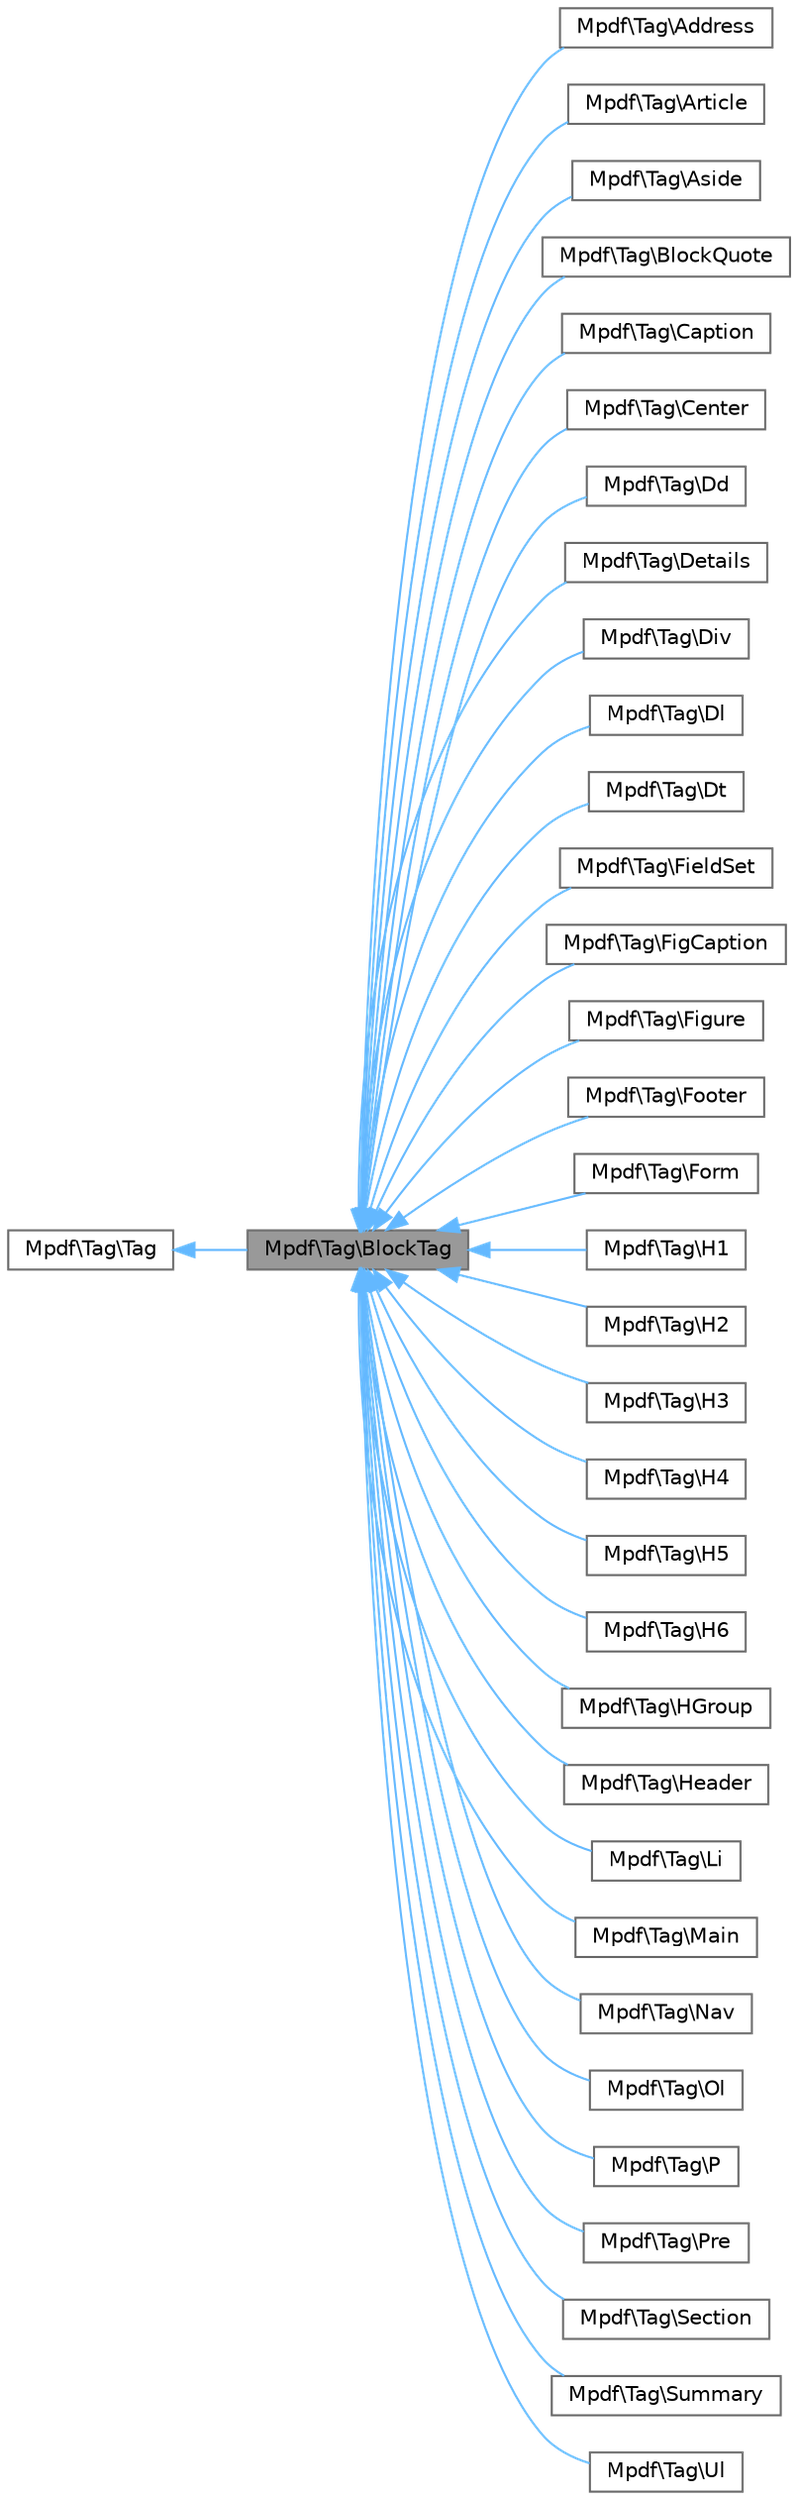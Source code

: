 digraph "Mpdf\Tag\BlockTag"
{
 // LATEX_PDF_SIZE
  bgcolor="transparent";
  edge [fontname=Helvetica,fontsize=10,labelfontname=Helvetica,labelfontsize=10];
  node [fontname=Helvetica,fontsize=10,shape=box,height=0.2,width=0.4];
  rankdir="LR";
  Node1 [id="Node000001",label="Mpdf\\Tag\\BlockTag",height=0.2,width=0.4,color="gray40", fillcolor="grey60", style="filled", fontcolor="black",tooltip=" "];
  Node2 -> Node1 [id="edge1_Node000001_Node000002",dir="back",color="steelblue1",style="solid",tooltip=" "];
  Node2 [id="Node000002",label="Mpdf\\Tag\\Tag",height=0.2,width=0.4,color="gray40", fillcolor="white", style="filled",URL="$classMpdf_1_1Tag_1_1Tag.html",tooltip=" "];
  Node1 -> Node3 [id="edge2_Node000001_Node000003",dir="back",color="steelblue1",style="solid",tooltip=" "];
  Node3 [id="Node000003",label="Mpdf\\Tag\\Address",height=0.2,width=0.4,color="gray40", fillcolor="white", style="filled",URL="$classMpdf_1_1Tag_1_1Address.html",tooltip=" "];
  Node1 -> Node4 [id="edge3_Node000001_Node000004",dir="back",color="steelblue1",style="solid",tooltip=" "];
  Node4 [id="Node000004",label="Mpdf\\Tag\\Article",height=0.2,width=0.4,color="gray40", fillcolor="white", style="filled",URL="$classMpdf_1_1Tag_1_1Article.html",tooltip=" "];
  Node1 -> Node5 [id="edge4_Node000001_Node000005",dir="back",color="steelblue1",style="solid",tooltip=" "];
  Node5 [id="Node000005",label="Mpdf\\Tag\\Aside",height=0.2,width=0.4,color="gray40", fillcolor="white", style="filled",URL="$classMpdf_1_1Tag_1_1Aside.html",tooltip=" "];
  Node1 -> Node6 [id="edge5_Node000001_Node000006",dir="back",color="steelblue1",style="solid",tooltip=" "];
  Node6 [id="Node000006",label="Mpdf\\Tag\\BlockQuote",height=0.2,width=0.4,color="gray40", fillcolor="white", style="filled",URL="$classMpdf_1_1Tag_1_1BlockQuote.html",tooltip=" "];
  Node1 -> Node7 [id="edge6_Node000001_Node000007",dir="back",color="steelblue1",style="solid",tooltip=" "];
  Node7 [id="Node000007",label="Mpdf\\Tag\\Caption",height=0.2,width=0.4,color="gray40", fillcolor="white", style="filled",URL="$classMpdf_1_1Tag_1_1Caption.html",tooltip=" "];
  Node1 -> Node8 [id="edge7_Node000001_Node000008",dir="back",color="steelblue1",style="solid",tooltip=" "];
  Node8 [id="Node000008",label="Mpdf\\Tag\\Center",height=0.2,width=0.4,color="gray40", fillcolor="white", style="filled",URL="$classMpdf_1_1Tag_1_1Center.html",tooltip=" "];
  Node1 -> Node9 [id="edge8_Node000001_Node000009",dir="back",color="steelblue1",style="solid",tooltip=" "];
  Node9 [id="Node000009",label="Mpdf\\Tag\\Dd",height=0.2,width=0.4,color="gray40", fillcolor="white", style="filled",URL="$classMpdf_1_1Tag_1_1Dd.html",tooltip=" "];
  Node1 -> Node10 [id="edge9_Node000001_Node000010",dir="back",color="steelblue1",style="solid",tooltip=" "];
  Node10 [id="Node000010",label="Mpdf\\Tag\\Details",height=0.2,width=0.4,color="gray40", fillcolor="white", style="filled",URL="$classMpdf_1_1Tag_1_1Details.html",tooltip=" "];
  Node1 -> Node11 [id="edge10_Node000001_Node000011",dir="back",color="steelblue1",style="solid",tooltip=" "];
  Node11 [id="Node000011",label="Mpdf\\Tag\\Div",height=0.2,width=0.4,color="gray40", fillcolor="white", style="filled",URL="$classMpdf_1_1Tag_1_1Div.html",tooltip=" "];
  Node1 -> Node12 [id="edge11_Node000001_Node000012",dir="back",color="steelblue1",style="solid",tooltip=" "];
  Node12 [id="Node000012",label="Mpdf\\Tag\\Dl",height=0.2,width=0.4,color="gray40", fillcolor="white", style="filled",URL="$classMpdf_1_1Tag_1_1Dl.html",tooltip=" "];
  Node1 -> Node13 [id="edge12_Node000001_Node000013",dir="back",color="steelblue1",style="solid",tooltip=" "];
  Node13 [id="Node000013",label="Mpdf\\Tag\\Dt",height=0.2,width=0.4,color="gray40", fillcolor="white", style="filled",URL="$classMpdf_1_1Tag_1_1Dt.html",tooltip=" "];
  Node1 -> Node14 [id="edge13_Node000001_Node000014",dir="back",color="steelblue1",style="solid",tooltip=" "];
  Node14 [id="Node000014",label="Mpdf\\Tag\\FieldSet",height=0.2,width=0.4,color="gray40", fillcolor="white", style="filled",URL="$classMpdf_1_1Tag_1_1FieldSet.html",tooltip=" "];
  Node1 -> Node15 [id="edge14_Node000001_Node000015",dir="back",color="steelblue1",style="solid",tooltip=" "];
  Node15 [id="Node000015",label="Mpdf\\Tag\\FigCaption",height=0.2,width=0.4,color="gray40", fillcolor="white", style="filled",URL="$classMpdf_1_1Tag_1_1FigCaption.html",tooltip=" "];
  Node1 -> Node16 [id="edge15_Node000001_Node000016",dir="back",color="steelblue1",style="solid",tooltip=" "];
  Node16 [id="Node000016",label="Mpdf\\Tag\\Figure",height=0.2,width=0.4,color="gray40", fillcolor="white", style="filled",URL="$classMpdf_1_1Tag_1_1Figure.html",tooltip=" "];
  Node1 -> Node17 [id="edge16_Node000001_Node000017",dir="back",color="steelblue1",style="solid",tooltip=" "];
  Node17 [id="Node000017",label="Mpdf\\Tag\\Footer",height=0.2,width=0.4,color="gray40", fillcolor="white", style="filled",URL="$classMpdf_1_1Tag_1_1Footer.html",tooltip=" "];
  Node1 -> Node18 [id="edge17_Node000001_Node000018",dir="back",color="steelblue1",style="solid",tooltip=" "];
  Node18 [id="Node000018",label="Mpdf\\Tag\\Form",height=0.2,width=0.4,color="gray40", fillcolor="white", style="filled",URL="$classMpdf_1_1Tag_1_1Form.html",tooltip=" "];
  Node1 -> Node19 [id="edge18_Node000001_Node000019",dir="back",color="steelblue1",style="solid",tooltip=" "];
  Node19 [id="Node000019",label="Mpdf\\Tag\\H1",height=0.2,width=0.4,color="gray40", fillcolor="white", style="filled",URL="$classMpdf_1_1Tag_1_1H1.html",tooltip=" "];
  Node1 -> Node20 [id="edge19_Node000001_Node000020",dir="back",color="steelblue1",style="solid",tooltip=" "];
  Node20 [id="Node000020",label="Mpdf\\Tag\\H2",height=0.2,width=0.4,color="gray40", fillcolor="white", style="filled",URL="$classMpdf_1_1Tag_1_1H2.html",tooltip=" "];
  Node1 -> Node21 [id="edge20_Node000001_Node000021",dir="back",color="steelblue1",style="solid",tooltip=" "];
  Node21 [id="Node000021",label="Mpdf\\Tag\\H3",height=0.2,width=0.4,color="gray40", fillcolor="white", style="filled",URL="$classMpdf_1_1Tag_1_1H3.html",tooltip=" "];
  Node1 -> Node22 [id="edge21_Node000001_Node000022",dir="back",color="steelblue1",style="solid",tooltip=" "];
  Node22 [id="Node000022",label="Mpdf\\Tag\\H4",height=0.2,width=0.4,color="gray40", fillcolor="white", style="filled",URL="$classMpdf_1_1Tag_1_1H4.html",tooltip=" "];
  Node1 -> Node23 [id="edge22_Node000001_Node000023",dir="back",color="steelblue1",style="solid",tooltip=" "];
  Node23 [id="Node000023",label="Mpdf\\Tag\\H5",height=0.2,width=0.4,color="gray40", fillcolor="white", style="filled",URL="$classMpdf_1_1Tag_1_1H5.html",tooltip=" "];
  Node1 -> Node24 [id="edge23_Node000001_Node000024",dir="back",color="steelblue1",style="solid",tooltip=" "];
  Node24 [id="Node000024",label="Mpdf\\Tag\\H6",height=0.2,width=0.4,color="gray40", fillcolor="white", style="filled",URL="$classMpdf_1_1Tag_1_1H6.html",tooltip=" "];
  Node1 -> Node25 [id="edge24_Node000001_Node000025",dir="back",color="steelblue1",style="solid",tooltip=" "];
  Node25 [id="Node000025",label="Mpdf\\Tag\\HGroup",height=0.2,width=0.4,color="gray40", fillcolor="white", style="filled",URL="$classMpdf_1_1Tag_1_1HGroup.html",tooltip=" "];
  Node1 -> Node26 [id="edge25_Node000001_Node000026",dir="back",color="steelblue1",style="solid",tooltip=" "];
  Node26 [id="Node000026",label="Mpdf\\Tag\\Header",height=0.2,width=0.4,color="gray40", fillcolor="white", style="filled",URL="$classMpdf_1_1Tag_1_1Header.html",tooltip=" "];
  Node1 -> Node27 [id="edge26_Node000001_Node000027",dir="back",color="steelblue1",style="solid",tooltip=" "];
  Node27 [id="Node000027",label="Mpdf\\Tag\\Li",height=0.2,width=0.4,color="gray40", fillcolor="white", style="filled",URL="$classMpdf_1_1Tag_1_1Li.html",tooltip=" "];
  Node1 -> Node28 [id="edge27_Node000001_Node000028",dir="back",color="steelblue1",style="solid",tooltip=" "];
  Node28 [id="Node000028",label="Mpdf\\Tag\\Main",height=0.2,width=0.4,color="gray40", fillcolor="white", style="filled",URL="$classMpdf_1_1Tag_1_1Main.html",tooltip=" "];
  Node1 -> Node29 [id="edge28_Node000001_Node000029",dir="back",color="steelblue1",style="solid",tooltip=" "];
  Node29 [id="Node000029",label="Mpdf\\Tag\\Nav",height=0.2,width=0.4,color="gray40", fillcolor="white", style="filled",URL="$classMpdf_1_1Tag_1_1Nav.html",tooltip=" "];
  Node1 -> Node30 [id="edge29_Node000001_Node000030",dir="back",color="steelblue1",style="solid",tooltip=" "];
  Node30 [id="Node000030",label="Mpdf\\Tag\\Ol",height=0.2,width=0.4,color="gray40", fillcolor="white", style="filled",URL="$classMpdf_1_1Tag_1_1Ol.html",tooltip=" "];
  Node1 -> Node31 [id="edge30_Node000001_Node000031",dir="back",color="steelblue1",style="solid",tooltip=" "];
  Node31 [id="Node000031",label="Mpdf\\Tag\\P",height=0.2,width=0.4,color="gray40", fillcolor="white", style="filled",URL="$classMpdf_1_1Tag_1_1P.html",tooltip=" "];
  Node1 -> Node32 [id="edge31_Node000001_Node000032",dir="back",color="steelblue1",style="solid",tooltip=" "];
  Node32 [id="Node000032",label="Mpdf\\Tag\\Pre",height=0.2,width=0.4,color="gray40", fillcolor="white", style="filled",URL="$classMpdf_1_1Tag_1_1Pre.html",tooltip=" "];
  Node1 -> Node33 [id="edge32_Node000001_Node000033",dir="back",color="steelblue1",style="solid",tooltip=" "];
  Node33 [id="Node000033",label="Mpdf\\Tag\\Section",height=0.2,width=0.4,color="gray40", fillcolor="white", style="filled",URL="$classMpdf_1_1Tag_1_1Section.html",tooltip=" "];
  Node1 -> Node34 [id="edge33_Node000001_Node000034",dir="back",color="steelblue1",style="solid",tooltip=" "];
  Node34 [id="Node000034",label="Mpdf\\Tag\\Summary",height=0.2,width=0.4,color="gray40", fillcolor="white", style="filled",URL="$classMpdf_1_1Tag_1_1Summary.html",tooltip=" "];
  Node1 -> Node35 [id="edge34_Node000001_Node000035",dir="back",color="steelblue1",style="solid",tooltip=" "];
  Node35 [id="Node000035",label="Mpdf\\Tag\\Ul",height=0.2,width=0.4,color="gray40", fillcolor="white", style="filled",URL="$classMpdf_1_1Tag_1_1Ul.html",tooltip=" "];
}

